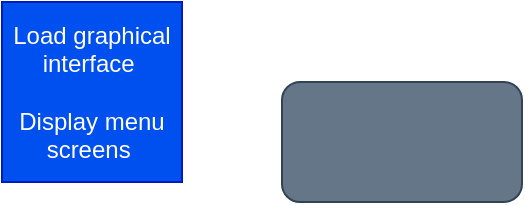 <mxfile>
    <diagram id="DjmvyaZCsJMdG9fhWqIp" name="Page-1">
        <mxGraphModel dx="820" dy="448" grid="1" gridSize="10" guides="1" tooltips="1" connect="1" arrows="1" fold="1" page="1" pageScale="1" pageWidth="827" pageHeight="1169" background="none" math="0" shadow="0">
            <root>
                <mxCell id="0"/>
                <mxCell id="1" parent="0"/>
                <mxCell id="2" value="" style="rounded=1;whiteSpace=wrap;html=1;fillColor=#647687;fontColor=#ffffff;strokeColor=#314354;" parent="1" vertex="1">
                    <mxGeometry x="190" y="90" width="120" height="60" as="geometry"/>
                </mxCell>
                <mxCell id="FgiAdFfCtwasYo5r2a0U-2" value="Load graphical interface&amp;nbsp;&lt;br&gt;&lt;br&gt;Display menu screens&amp;nbsp;" style="whiteSpace=wrap;html=1;aspect=fixed;fillColor=#0050ef;fontColor=#ffffff;strokeColor=#001DBC;" parent="1" vertex="1">
                    <mxGeometry x="50" y="50" width="90" height="90" as="geometry"/>
                </mxCell>
            </root>
        </mxGraphModel>
    </diagram>
</mxfile>
